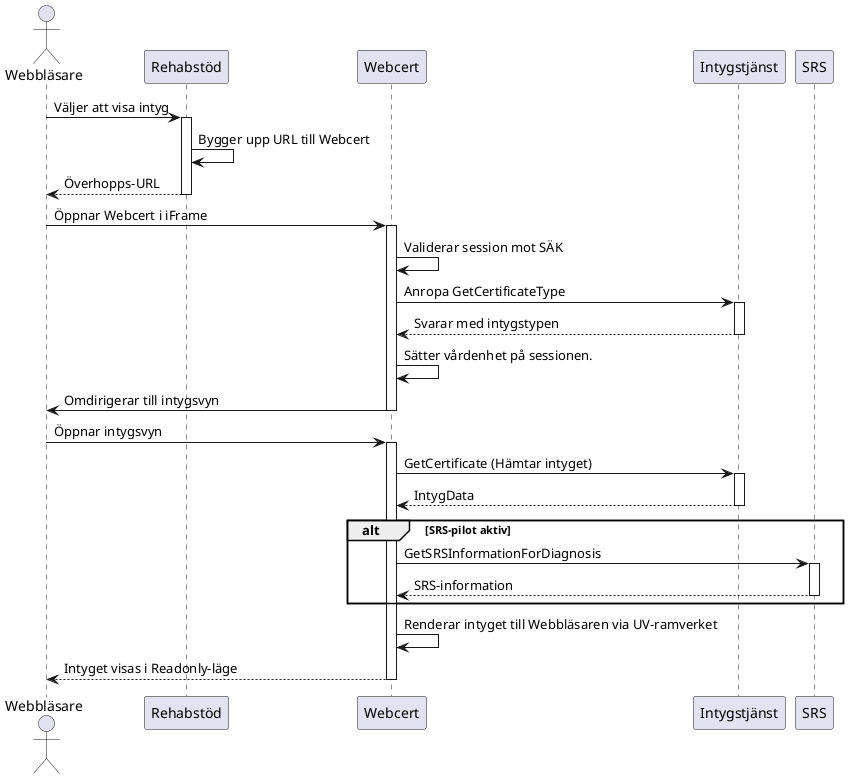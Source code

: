 @startuml
actor Webbläsare
participant Rehabstöd
participant Webcert
participant Intygstjänst
participant SRS


    Webbläsare -> Rehabstöd: Väljer att visa intyg
activate Rehabstöd
    Rehabstöd -> Rehabstöd: Bygger upp URL till Webcert
    Rehabstöd --> Webbläsare: Överhopps-URL
deactivate Rehabstöd

Webbläsare -> Webcert: Öppnar Webcert i iFrame
activate Webcert
    Webcert -> Webcert: Validerar session mot SÄK
    Webcert -> Intygstjänst: Anropa GetCertificateType
    activate Intygstjänst
    Intygstjänst --> Webcert: Svarar med intygstypen
    deactivate Intygstjänst
    Webcert -> Webcert: Sätter vårdenhet på sessionen.
    Webcert -> Webbläsare: Omdirigerar till intygsvyn
    deactivate Webcert
    Webbläsare -> Webcert: Öppnar intygsvyn
    activate Webcert
    Webcert -> Intygstjänst: GetCertificate (Hämtar intyget)
    activate Intygstjänst
    Intygstjänst --> Webcert: IntygData
    deactivate Intygstjänst
    alt SRS-pilot aktiv
        Webcert -> SRS: GetSRSInformationForDiagnosis
        activate SRS
        SRS --> Webcert: SRS-information
        deactivate SRS
    end
    Webcert -> Webcert: Renderar intyget till Webbläsaren via UV-ramverket
    Webcert --> Webbläsare: Intyget visas i Readonly-läge
    deactivate Webcert
@enduml
